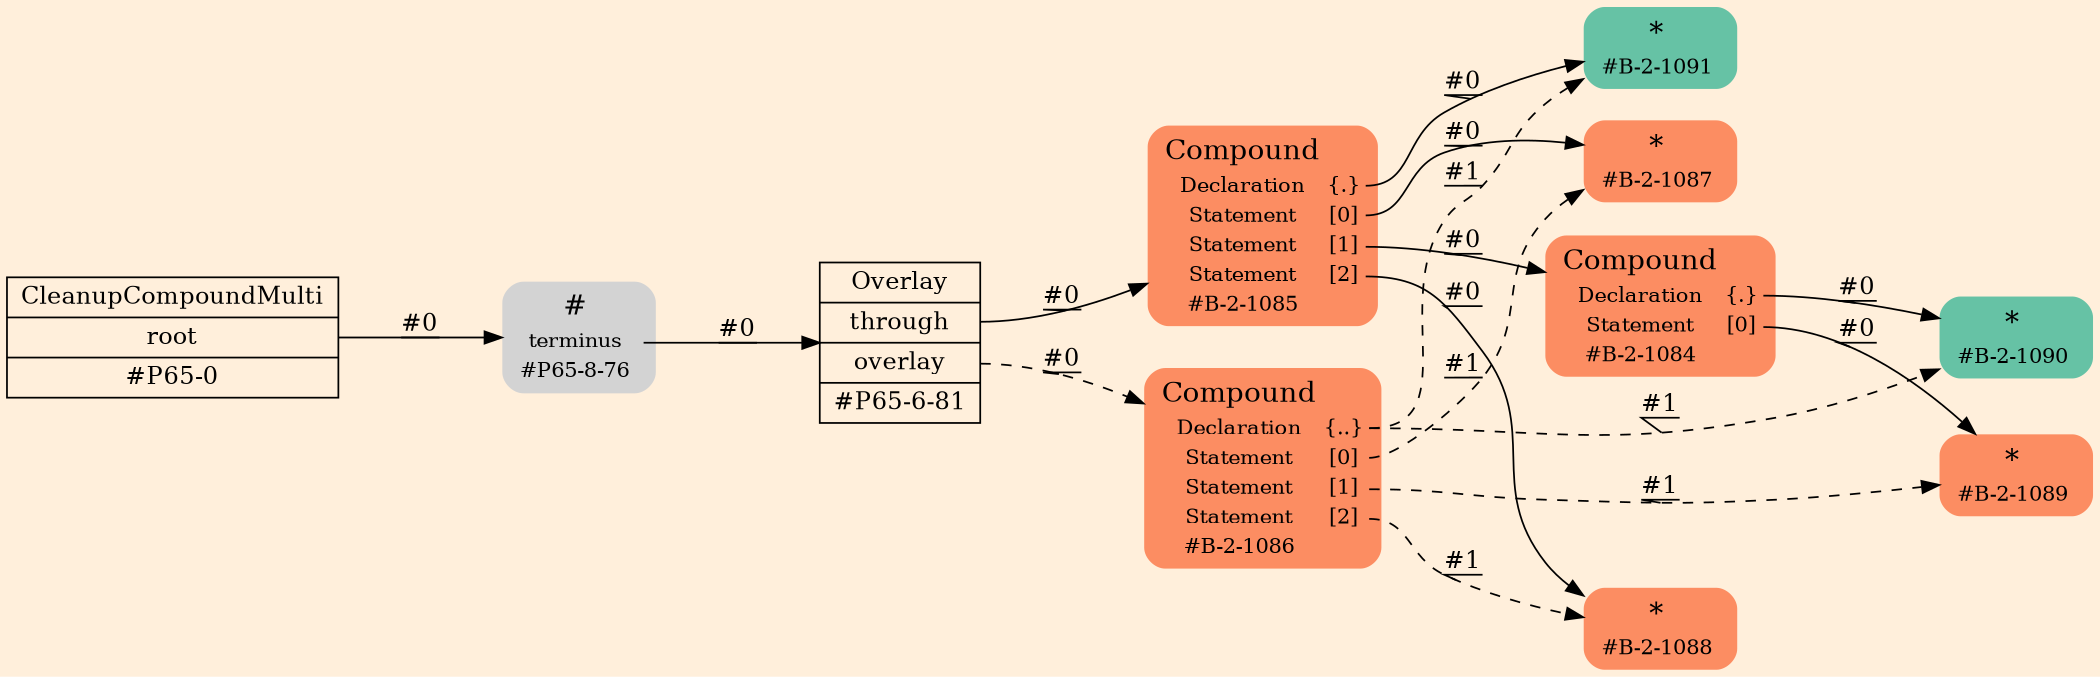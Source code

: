 digraph Inferno {
graph [
rankdir = "LR"
ranksep = 1.0
size = "14,20"
bgcolor = antiquewhite1
];
node [
];
"CR#P65-0" [
shape = "record"
fillcolor = "transparent"
label = "<fixed> CleanupCompoundMulti | <port0> root | <port1> #P65-0"
style = "filled"
fontsize = "14"
fillcolor = antiquewhite1
];
"#P65-8-76" [
shape = "plaintext"
label = <<TABLE BORDER="0" CELLBORDER="0" CELLSPACING="0">
 <TR>
  <TD><FONT POINT-SIZE="16.0">#</FONT></TD>
  <TD></TD>
 </TR>
 <TR>
  <TD>terminus</TD>
  <TD PORT="port0"></TD>
 </TR>
 <TR>
  <TD>#P65-8-76</TD>
  <TD PORT="port1"></TD>
 </TR>
</TABLE>>
style = "rounded,filled"
fontsize = "12"
];
"#P65-6-81" [
shape = "record"
label = "<fixed> Overlay | <port0> through | <port1> overlay | <port2> #P65-6-81"
style = "filled"
fontsize = "14"
fillcolor = antiquewhite1
];
"#B-2-1085" [
shape = "plaintext"
fillcolor = "/set28/2"
label = <<TABLE BORDER="0" CELLBORDER="0" CELLSPACING="0">
 <TR>
  <TD><FONT POINT-SIZE="16.0">Compound</FONT></TD>
  <TD></TD>
 </TR>
 <TR>
  <TD>Declaration</TD>
  <TD PORT="port0">{.}</TD>
 </TR>
 <TR>
  <TD>Statement</TD>
  <TD PORT="port1">[0]</TD>
 </TR>
 <TR>
  <TD>Statement</TD>
  <TD PORT="port2">[1]</TD>
 </TR>
 <TR>
  <TD>Statement</TD>
  <TD PORT="port3">[2]</TD>
 </TR>
 <TR>
  <TD>#B-2-1085</TD>
  <TD PORT="port4"></TD>
 </TR>
</TABLE>>
style = "rounded,filled"
fontsize = "12"
];
"#B-2-1091" [
shape = "plaintext"
fillcolor = "/set28/1"
label = <<TABLE BORDER="0" CELLBORDER="0" CELLSPACING="0">
 <TR>
  <TD><FONT POINT-SIZE="16.0">*</FONT></TD>
  <TD></TD>
 </TR>
 <TR>
  <TD>#B-2-1091</TD>
  <TD PORT="port0"></TD>
 </TR>
</TABLE>>
style = "rounded,filled"
fontsize = "12"
];
"#B-2-1087" [
shape = "plaintext"
fillcolor = "/set28/2"
label = <<TABLE BORDER="0" CELLBORDER="0" CELLSPACING="0">
 <TR>
  <TD><FONT POINT-SIZE="16.0">*</FONT></TD>
  <TD></TD>
 </TR>
 <TR>
  <TD>#B-2-1087</TD>
  <TD PORT="port0"></TD>
 </TR>
</TABLE>>
style = "rounded,filled"
fontsize = "12"
];
"#B-2-1084" [
shape = "plaintext"
fillcolor = "/set28/2"
label = <<TABLE BORDER="0" CELLBORDER="0" CELLSPACING="0">
 <TR>
  <TD><FONT POINT-SIZE="16.0">Compound</FONT></TD>
  <TD></TD>
 </TR>
 <TR>
  <TD>Declaration</TD>
  <TD PORT="port0">{.}</TD>
 </TR>
 <TR>
  <TD>Statement</TD>
  <TD PORT="port1">[0]</TD>
 </TR>
 <TR>
  <TD>#B-2-1084</TD>
  <TD PORT="port2"></TD>
 </TR>
</TABLE>>
style = "rounded,filled"
fontsize = "12"
];
"#B-2-1090" [
shape = "plaintext"
fillcolor = "/set28/1"
label = <<TABLE BORDER="0" CELLBORDER="0" CELLSPACING="0">
 <TR>
  <TD><FONT POINT-SIZE="16.0">*</FONT></TD>
  <TD></TD>
 </TR>
 <TR>
  <TD>#B-2-1090</TD>
  <TD PORT="port0"></TD>
 </TR>
</TABLE>>
style = "rounded,filled"
fontsize = "12"
];
"#B-2-1089" [
shape = "plaintext"
fillcolor = "/set28/2"
label = <<TABLE BORDER="0" CELLBORDER="0" CELLSPACING="0">
 <TR>
  <TD><FONT POINT-SIZE="16.0">*</FONT></TD>
  <TD></TD>
 </TR>
 <TR>
  <TD>#B-2-1089</TD>
  <TD PORT="port0"></TD>
 </TR>
</TABLE>>
style = "rounded,filled"
fontsize = "12"
];
"#B-2-1088" [
shape = "plaintext"
fillcolor = "/set28/2"
label = <<TABLE BORDER="0" CELLBORDER="0" CELLSPACING="0">
 <TR>
  <TD><FONT POINT-SIZE="16.0">*</FONT></TD>
  <TD></TD>
 </TR>
 <TR>
  <TD>#B-2-1088</TD>
  <TD PORT="port0"></TD>
 </TR>
</TABLE>>
style = "rounded,filled"
fontsize = "12"
];
"#B-2-1086" [
shape = "plaintext"
fillcolor = "/set28/2"
label = <<TABLE BORDER="0" CELLBORDER="0" CELLSPACING="0">
 <TR>
  <TD><FONT POINT-SIZE="16.0">Compound</FONT></TD>
  <TD></TD>
 </TR>
 <TR>
  <TD>Declaration</TD>
  <TD PORT="port0">{..}</TD>
 </TR>
 <TR>
  <TD>Statement</TD>
  <TD PORT="port1">[0]</TD>
 </TR>
 <TR>
  <TD>Statement</TD>
  <TD PORT="port2">[1]</TD>
 </TR>
 <TR>
  <TD>Statement</TD>
  <TD PORT="port3">[2]</TD>
 </TR>
 <TR>
  <TD>#B-2-1086</TD>
  <TD PORT="port4"></TD>
 </TR>
</TABLE>>
style = "rounded,filled"
fontsize = "12"
];
"CR#P65-0":port0 -> "#P65-8-76" [style="solid"
label = "#0"
decorate = true
];
"#P65-8-76":port0 -> "#P65-6-81" [style="solid"
label = "#0"
decorate = true
];
"#P65-6-81":port0 -> "#B-2-1085" [style="solid"
label = "#0"
decorate = true
];
"#P65-6-81":port1 -> "#B-2-1086" [style="dashed"
label = "#0"
decorate = true
];
"#B-2-1085":port0 -> "#B-2-1091" [style="solid"
label = "#0"
decorate = true
];
"#B-2-1085":port1 -> "#B-2-1087" [style="solid"
label = "#0"
decorate = true
];
"#B-2-1085":port2 -> "#B-2-1084" [style="solid"
label = "#0"
decorate = true
];
"#B-2-1085":port3 -> "#B-2-1088" [style="solid"
label = "#0"
decorate = true
];
"#B-2-1084":port0 -> "#B-2-1090" [style="solid"
label = "#0"
decorate = true
];
"#B-2-1084":port1 -> "#B-2-1089" [style="solid"
label = "#0"
decorate = true
];
"#B-2-1086":port0 -> "#B-2-1090" [style="dashed"
label = "#1"
decorate = true
];
"#B-2-1086":port0 -> "#B-2-1091" [style="dashed"
label = "#1"
decorate = true
];
"#B-2-1086":port1 -> "#B-2-1087" [style="dashed"
label = "#1"
decorate = true
];
"#B-2-1086":port2 -> "#B-2-1089" [style="dashed"
label = "#1"
decorate = true
];
"#B-2-1086":port3 -> "#B-2-1088" [style="dashed"
label = "#1"
decorate = true
];
}
